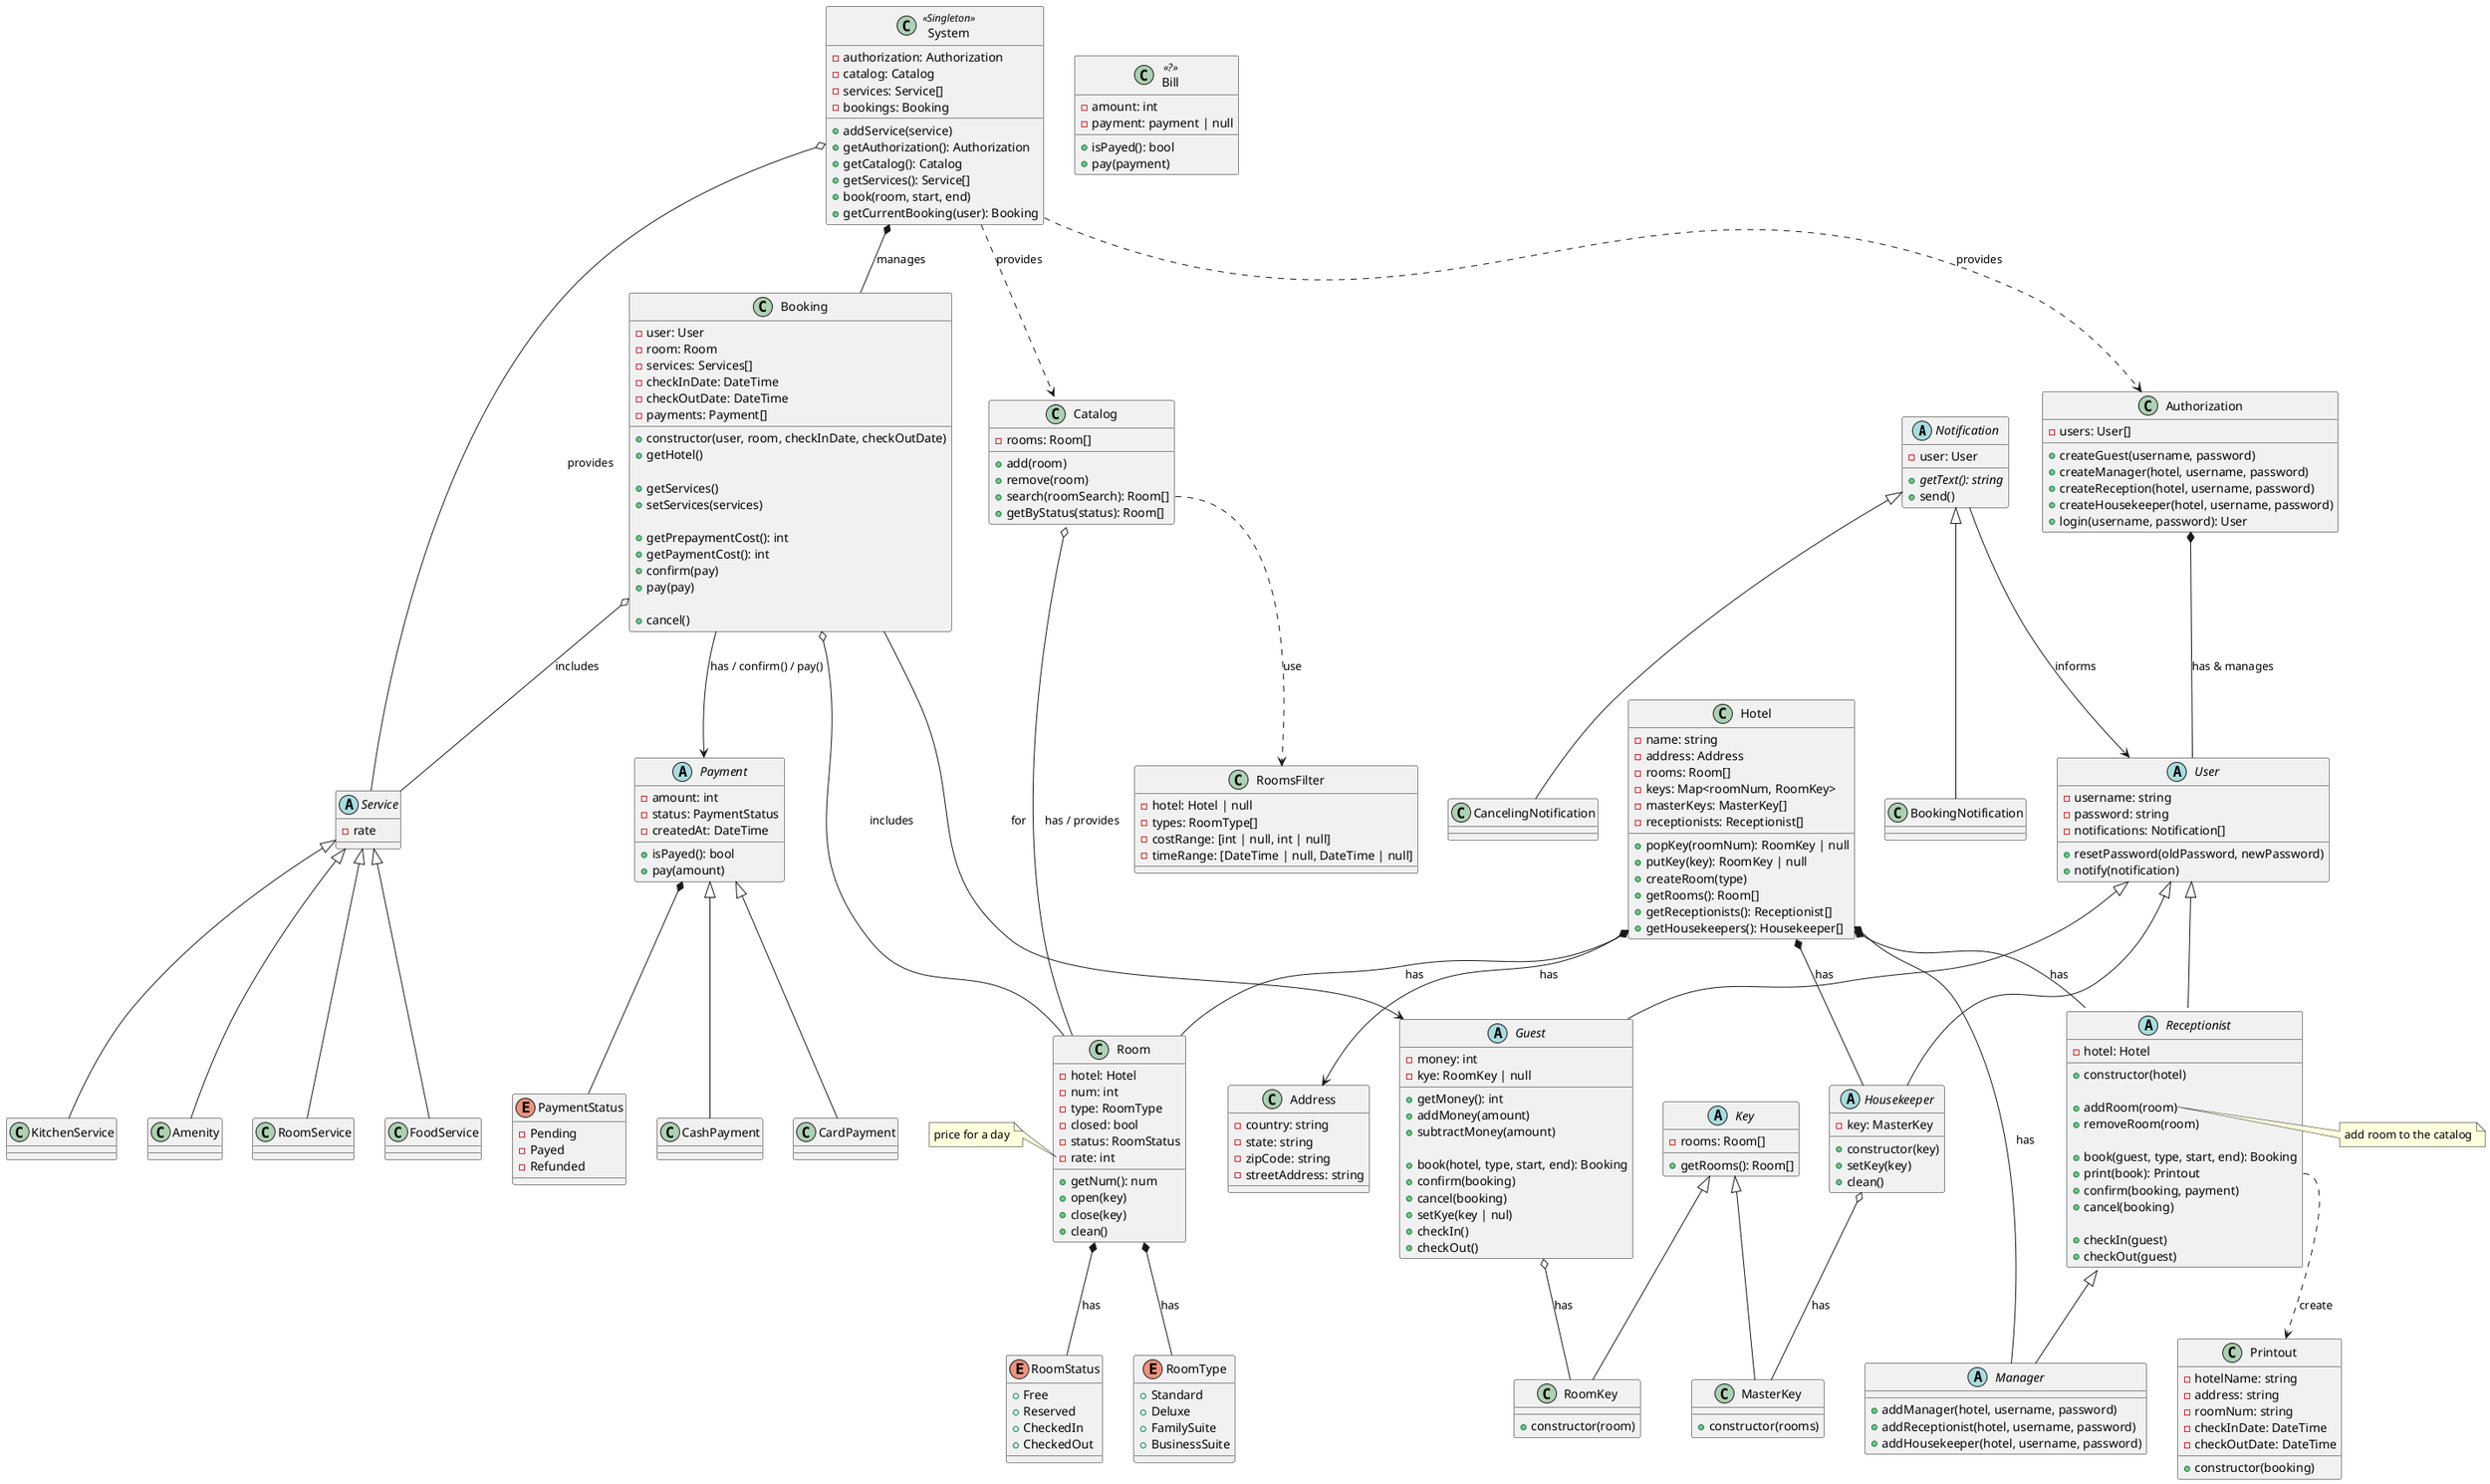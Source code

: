 @startuml
abstract class Notification {
    - user: User
    + {abstract} getText(): string
    + send()
}
Notification --> User: informs

class BookingNotification extends Notification {
}

class CancelingNotification extends Notification {
}

class Bill <<?>> {
    - amount: int
    - payment: payment | null
    + isPayed(): bool
    + pay(payment)
}

enum PaymentStatus {
    - Pending
    - Payed
    - Refunded
}

abstract class Payment {
    - amount: int
    - status: PaymentStatus
    - createdAt: DateTime
    + isPayed(): bool
    + pay(amount)
}
Payment *-- PaymentStatus

class CashPayment extends Payment {
}

class CardPayment extends Payment {
}


abstract class Key {
    - rooms: Room[]
    + getRooms(): Room[]
}

class RoomKey extends Key {
    + constructor(room)
}

class MasterKey extends Key {
    + constructor(rooms)
}

enum RoomType {
    + Standard
    + Deluxe
    + FamilySuite
    + BusinessSuite
}

enum RoomStatus {
    + Free
    + Reserved
    + CheckedIn
    + CheckedOut
}

class Room {
    - hotel: Hotel
    - num: int
    - type: RoomType
    - closed: bool
    - status: RoomStatus
    - rate: int
    + getNum(): num
    + open(key)
    + close(key)
    + clean()
}
Room *-- RoomType: has
Room *-- RoomStatus: has
note left of Room::rate
price for a day
end note


abstract class Service {
    - rate
}

class RoomService extends Service {
}

class FoodService extends Service {
}

class KitchenService extends Service {
}

class Amenity extends Service {
}


class Booking {
    - user: User
    - room: Room
    - services: Services[]
    - checkInDate: DateTime
    - checkOutDate: DateTime
    - payments: Payment[]
    + constructor(user, room, checkInDate, checkOutDate)
    + getHotel()

    + getServices()
    + setServices(services)

    + getPrepaymentCost(): int
    + getPaymentCost(): int
    + confirm(pay)
    + pay(pay)

    + cancel()

}
Booking --> Guest: for
Booking o-- Room: includes
Booking o-- Service: includes
Booking --> Payment: has / confirm() / pay()

class Printout {
    + constructor(booking)
    - hotelName: string
    - address: string
    - roomNum: string
    - checkInDate: DateTime
    - checkOutDate: DateTime
}

class Address {
    - country: string
    - state: string
    - zipCode: string
    - streetAddress: string
}

class Hotel {
    - name: string
    - address: Address
    - rooms: Room[]
    - keys: Map<roomNum, RoomKey>
    - masterKeys: MasterKey[]
    - receptionists: Receptionist[]
    + popKey(roomNum): RoomKey | null
    + putKey(key): RoomKey | null
    + createRoom(type)
    + getRooms(): Room[]
    + getReceptionists(): Receptionist[]
    + getHousekeepers(): Housekeeper[]
}
Hotel *--> Address: has
Hotel *-- Room: has
Hotel *-- Manager: has
Hotel *-- Housekeeper: has
Hotel *-- Receptionist: has


abstract class User {
    - username: string
    - password: string
    - notifications: Notification[]
    + resetPassword(oldPassword, newPassword)
    + notify(notification)
}

abstract class Guest extends User {
    - money: int
    - kye: RoomKey | null
    + getMoney(): int
    + addMoney(amount)
    + subtractMoney(amount)

    + book(hotel, type, start, end): Booking
    + confirm(booking)
    + cancel(booking)
    + setKye(key | nul)
    + checkIn()
    + checkOut()
}
Guest o-- RoomKey: has

abstract class Receptionist extends User {
    - hotel: Hotel
    + constructor(hotel)

    + addRoom(room)
    + removeRoom(room)

    + book(guest, type, start, end): Booking
    + print(book): Printout
    + confirm(booking, payment)
    + cancel(booking)

    + checkIn(guest)
    + checkOut(guest)
}
Receptionist::print ..> Printout: create
note right of Receptionist::addRoom
add room to the catalog
end note

abstract class Manager extends Receptionist {
    + addManager(hotel, username, password)
    + addReceptionist(hotel, username, password)
    + addHousekeeper(hotel, username, password)
}

abstract class Housekeeper extends User {
    - key: MasterKey
    + constructor(key)
    + setKey(key)
    + clean()
}
Housekeeper o-- MasterKey: has

class Authorization {
    - users: User[]
    + createGuest(username, password)
    + createManager(hotel, username, password)
    + createReception(hotel, username, password)
    + createHousekeeper(hotel, username, password)
    + login(username, password): User
}
Authorization *-- User: has & manages

class RoomsFilter {
    - hotel: Hotel | null
    - types: RoomType[]
    - costRange: [int | null, int | null]
    - timeRange: [DateTime | null, DateTime | null]
}

class Catalog {
    - rooms: Room[]
    + add(room)
    + remove(room)
    + search(roomSearch): Room[]
    + getByStatus(status): Room[]
}
Catalog o-- Room: has / provides
Catalog::search ..> RoomsFilter: use

class System <<Singleton>> {
    - authorization: Authorization
    - catalog: Catalog
    - services: Service[]
    - bookings: Booking
    + addService(service)
    + getAuthorization(): Authorization
    + getCatalog(): Catalog
    + getServices(): Service[]
    + book(room, start, end)
    + getCurrentBooking(user): Booking
}
System *-- Booking: manages
System o-- Service: provides
System ..> Authorization: provides
System ..> Catalog: provides

@enduml
